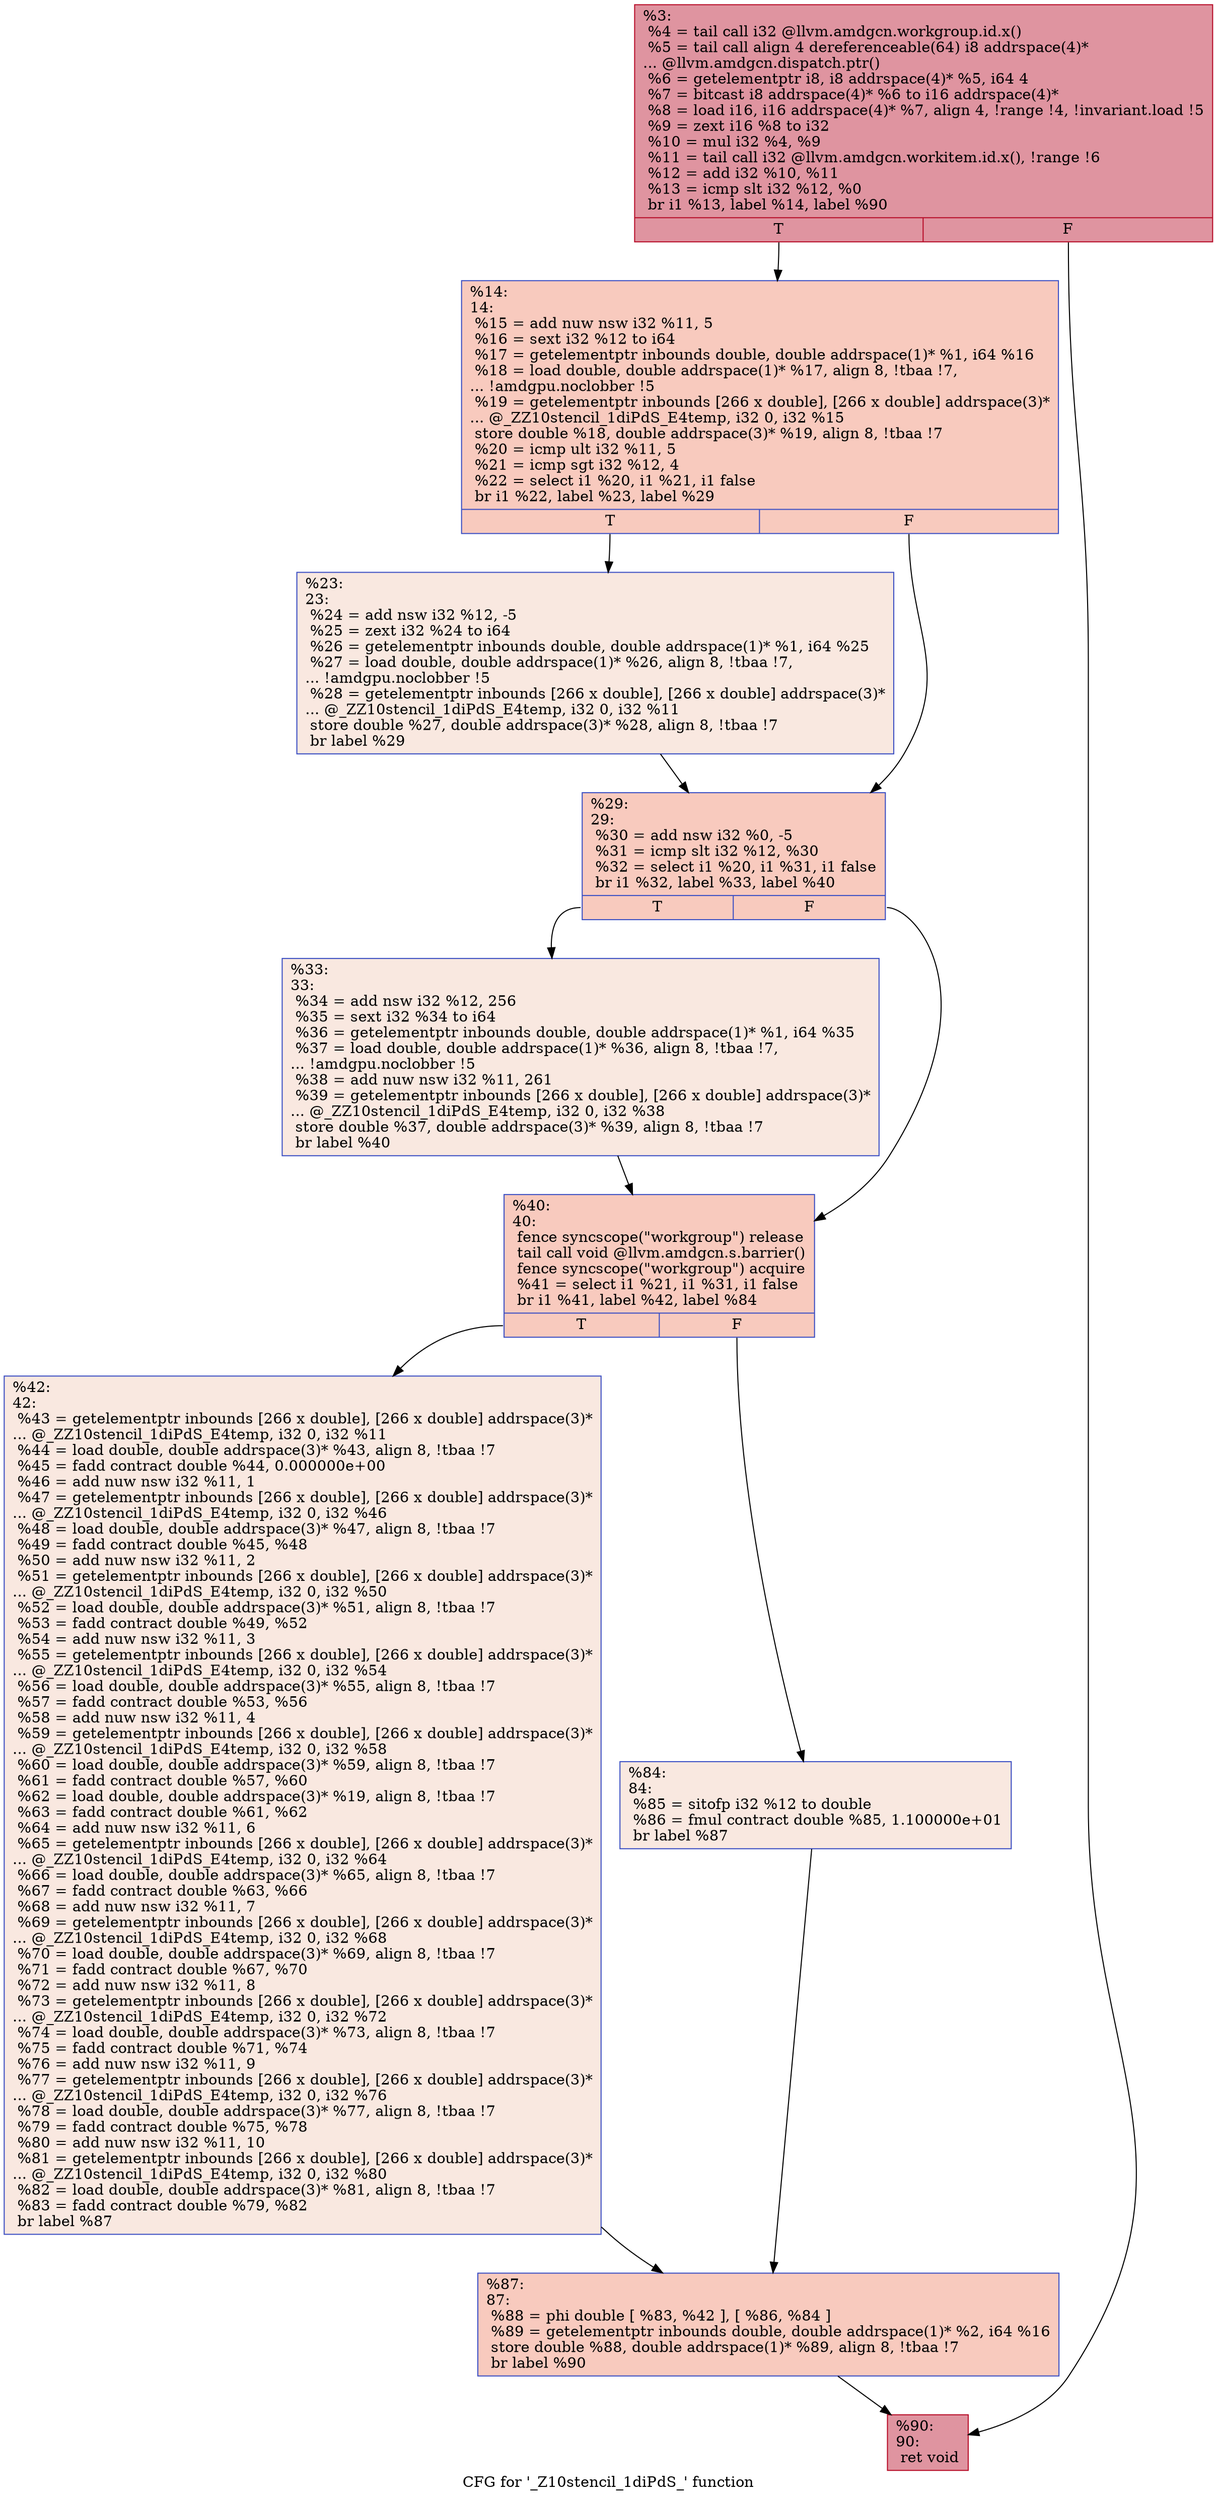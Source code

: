 digraph "CFG for '_Z10stencil_1diPdS_' function" {
	label="CFG for '_Z10stencil_1diPdS_' function";

	Node0x51a7eb0 [shape=record,color="#b70d28ff", style=filled, fillcolor="#b70d2870",label="{%3:\l  %4 = tail call i32 @llvm.amdgcn.workgroup.id.x()\l  %5 = tail call align 4 dereferenceable(64) i8 addrspace(4)*\l... @llvm.amdgcn.dispatch.ptr()\l  %6 = getelementptr i8, i8 addrspace(4)* %5, i64 4\l  %7 = bitcast i8 addrspace(4)* %6 to i16 addrspace(4)*\l  %8 = load i16, i16 addrspace(4)* %7, align 4, !range !4, !invariant.load !5\l  %9 = zext i16 %8 to i32\l  %10 = mul i32 %4, %9\l  %11 = tail call i32 @llvm.amdgcn.workitem.id.x(), !range !6\l  %12 = add i32 %10, %11\l  %13 = icmp slt i32 %12, %0\l  br i1 %13, label %14, label %90\l|{<s0>T|<s1>F}}"];
	Node0x51a7eb0:s0 -> Node0x51a9db0;
	Node0x51a7eb0:s1 -> Node0x51a9e40;
	Node0x51a9db0 [shape=record,color="#3d50c3ff", style=filled, fillcolor="#ef886b70",label="{%14:\l14:                                               \l  %15 = add nuw nsw i32 %11, 5\l  %16 = sext i32 %12 to i64\l  %17 = getelementptr inbounds double, double addrspace(1)* %1, i64 %16\l  %18 = load double, double addrspace(1)* %17, align 8, !tbaa !7,\l... !amdgpu.noclobber !5\l  %19 = getelementptr inbounds [266 x double], [266 x double] addrspace(3)*\l... @_ZZ10stencil_1diPdS_E4temp, i32 0, i32 %15\l  store double %18, double addrspace(3)* %19, align 8, !tbaa !7\l  %20 = icmp ult i32 %11, 5\l  %21 = icmp sgt i32 %12, 4\l  %22 = select i1 %20, i1 %21, i1 false\l  br i1 %22, label %23, label %29\l|{<s0>T|<s1>F}}"];
	Node0x51a9db0:s0 -> Node0x51ab3a0;
	Node0x51a9db0:s1 -> Node0x51ab430;
	Node0x51ab3a0 [shape=record,color="#3d50c3ff", style=filled, fillcolor="#f1ccb870",label="{%23:\l23:                                               \l  %24 = add nsw i32 %12, -5\l  %25 = zext i32 %24 to i64\l  %26 = getelementptr inbounds double, double addrspace(1)* %1, i64 %25\l  %27 = load double, double addrspace(1)* %26, align 8, !tbaa !7,\l... !amdgpu.noclobber !5\l  %28 = getelementptr inbounds [266 x double], [266 x double] addrspace(3)*\l... @_ZZ10stencil_1diPdS_E4temp, i32 0, i32 %11\l  store double %27, double addrspace(3)* %28, align 8, !tbaa !7\l  br label %29\l}"];
	Node0x51ab3a0 -> Node0x51ab430;
	Node0x51ab430 [shape=record,color="#3d50c3ff", style=filled, fillcolor="#ef886b70",label="{%29:\l29:                                               \l  %30 = add nsw i32 %0, -5\l  %31 = icmp slt i32 %12, %30\l  %32 = select i1 %20, i1 %31, i1 false\l  br i1 %32, label %33, label %40\l|{<s0>T|<s1>F}}"];
	Node0x51ab430:s0 -> Node0x51aa080;
	Node0x51ab430:s1 -> Node0x51aa0d0;
	Node0x51aa080 [shape=record,color="#3d50c3ff", style=filled, fillcolor="#f1ccb870",label="{%33:\l33:                                               \l  %34 = add nsw i32 %12, 256\l  %35 = sext i32 %34 to i64\l  %36 = getelementptr inbounds double, double addrspace(1)* %1, i64 %35\l  %37 = load double, double addrspace(1)* %36, align 8, !tbaa !7,\l... !amdgpu.noclobber !5\l  %38 = add nuw nsw i32 %11, 261\l  %39 = getelementptr inbounds [266 x double], [266 x double] addrspace(3)*\l... @_ZZ10stencil_1diPdS_E4temp, i32 0, i32 %38\l  store double %37, double addrspace(3)* %39, align 8, !tbaa !7\l  br label %40\l}"];
	Node0x51aa080 -> Node0x51aa0d0;
	Node0x51aa0d0 [shape=record,color="#3d50c3ff", style=filled, fillcolor="#ef886b70",label="{%40:\l40:                                               \l  fence syncscope(\"workgroup\") release\l  tail call void @llvm.amdgcn.s.barrier()\l  fence syncscope(\"workgroup\") acquire\l  %41 = select i1 %21, i1 %31, i1 false\l  br i1 %41, label %42, label %84\l|{<s0>T|<s1>F}}"];
	Node0x51aa0d0:s0 -> Node0x51ac640;
	Node0x51aa0d0:s1 -> Node0x51ac690;
	Node0x51ac640 [shape=record,color="#3d50c3ff", style=filled, fillcolor="#f1ccb870",label="{%42:\l42:                                               \l  %43 = getelementptr inbounds [266 x double], [266 x double] addrspace(3)*\l... @_ZZ10stencil_1diPdS_E4temp, i32 0, i32 %11\l  %44 = load double, double addrspace(3)* %43, align 8, !tbaa !7\l  %45 = fadd contract double %44, 0.000000e+00\l  %46 = add nuw nsw i32 %11, 1\l  %47 = getelementptr inbounds [266 x double], [266 x double] addrspace(3)*\l... @_ZZ10stencil_1diPdS_E4temp, i32 0, i32 %46\l  %48 = load double, double addrspace(3)* %47, align 8, !tbaa !7\l  %49 = fadd contract double %45, %48\l  %50 = add nuw nsw i32 %11, 2\l  %51 = getelementptr inbounds [266 x double], [266 x double] addrspace(3)*\l... @_ZZ10stencil_1diPdS_E4temp, i32 0, i32 %50\l  %52 = load double, double addrspace(3)* %51, align 8, !tbaa !7\l  %53 = fadd contract double %49, %52\l  %54 = add nuw nsw i32 %11, 3\l  %55 = getelementptr inbounds [266 x double], [266 x double] addrspace(3)*\l... @_ZZ10stencil_1diPdS_E4temp, i32 0, i32 %54\l  %56 = load double, double addrspace(3)* %55, align 8, !tbaa !7\l  %57 = fadd contract double %53, %56\l  %58 = add nuw nsw i32 %11, 4\l  %59 = getelementptr inbounds [266 x double], [266 x double] addrspace(3)*\l... @_ZZ10stencil_1diPdS_E4temp, i32 0, i32 %58\l  %60 = load double, double addrspace(3)* %59, align 8, !tbaa !7\l  %61 = fadd contract double %57, %60\l  %62 = load double, double addrspace(3)* %19, align 8, !tbaa !7\l  %63 = fadd contract double %61, %62\l  %64 = add nuw nsw i32 %11, 6\l  %65 = getelementptr inbounds [266 x double], [266 x double] addrspace(3)*\l... @_ZZ10stencil_1diPdS_E4temp, i32 0, i32 %64\l  %66 = load double, double addrspace(3)* %65, align 8, !tbaa !7\l  %67 = fadd contract double %63, %66\l  %68 = add nuw nsw i32 %11, 7\l  %69 = getelementptr inbounds [266 x double], [266 x double] addrspace(3)*\l... @_ZZ10stencil_1diPdS_E4temp, i32 0, i32 %68\l  %70 = load double, double addrspace(3)* %69, align 8, !tbaa !7\l  %71 = fadd contract double %67, %70\l  %72 = add nuw nsw i32 %11, 8\l  %73 = getelementptr inbounds [266 x double], [266 x double] addrspace(3)*\l... @_ZZ10stencil_1diPdS_E4temp, i32 0, i32 %72\l  %74 = load double, double addrspace(3)* %73, align 8, !tbaa !7\l  %75 = fadd contract double %71, %74\l  %76 = add nuw nsw i32 %11, 9\l  %77 = getelementptr inbounds [266 x double], [266 x double] addrspace(3)*\l... @_ZZ10stencil_1diPdS_E4temp, i32 0, i32 %76\l  %78 = load double, double addrspace(3)* %77, align 8, !tbaa !7\l  %79 = fadd contract double %75, %78\l  %80 = add nuw nsw i32 %11, 10\l  %81 = getelementptr inbounds [266 x double], [266 x double] addrspace(3)*\l... @_ZZ10stencil_1diPdS_E4temp, i32 0, i32 %80\l  %82 = load double, double addrspace(3)* %81, align 8, !tbaa !7\l  %83 = fadd contract double %79, %82\l  br label %87\l}"];
	Node0x51ac640 -> Node0x51aed60;
	Node0x51ac690 [shape=record,color="#3d50c3ff", style=filled, fillcolor="#f1ccb870",label="{%84:\l84:                                               \l  %85 = sitofp i32 %12 to double\l  %86 = fmul contract double %85, 1.100000e+01\l  br label %87\l}"];
	Node0x51ac690 -> Node0x51aed60;
	Node0x51aed60 [shape=record,color="#3d50c3ff", style=filled, fillcolor="#ef886b70",label="{%87:\l87:                                               \l  %88 = phi double [ %83, %42 ], [ %86, %84 ]\l  %89 = getelementptr inbounds double, double addrspace(1)* %2, i64 %16\l  store double %88, double addrspace(1)* %89, align 8, !tbaa !7\l  br label %90\l}"];
	Node0x51aed60 -> Node0x51a9e40;
	Node0x51a9e40 [shape=record,color="#b70d28ff", style=filled, fillcolor="#b70d2870",label="{%90:\l90:                                               \l  ret void\l}"];
}
